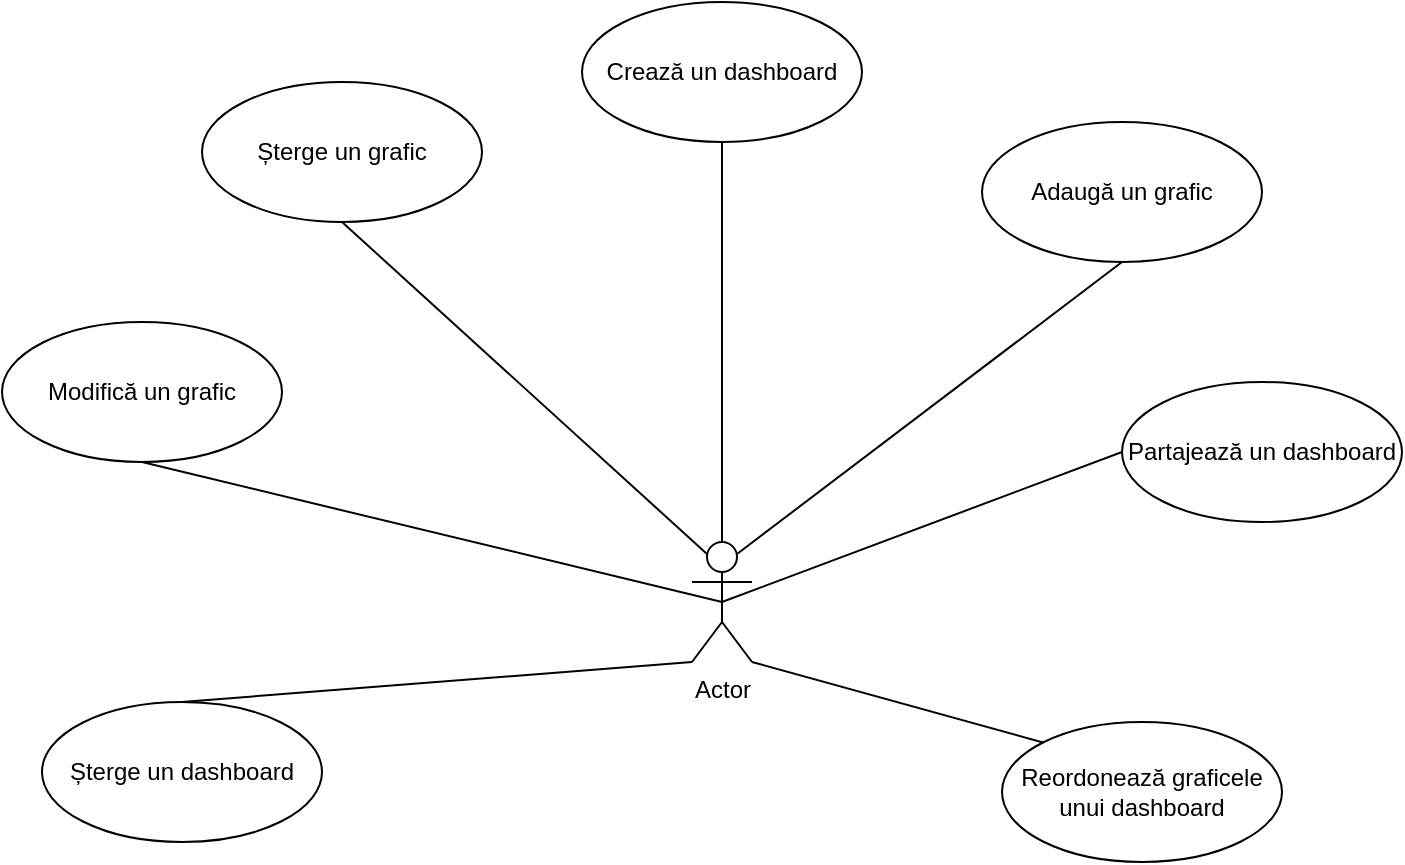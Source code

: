 <mxfile version="20.5.3" type="device"><diagram id="Vn37pvfZGr-nWzdyXNOE" name="Page-1"><mxGraphModel dx="1422" dy="794" grid="1" gridSize="10" guides="1" tooltips="1" connect="1" arrows="1" fold="1" page="1" pageScale="1" pageWidth="850" pageHeight="1100" math="0" shadow="0"><root><mxCell id="0"/><mxCell id="1" parent="0"/><mxCell id="TL7TJH9Ddk2pI5kybLQX-1" value="Actor" style="shape=umlActor;verticalLabelPosition=bottom;verticalAlign=top;html=1;outlineConnect=0;" vertex="1" parent="1"><mxGeometry x="415" y="360" width="30" height="60" as="geometry"/></mxCell><mxCell id="TL7TJH9Ddk2pI5kybLQX-2" value="Crează un dashboard" style="ellipse;whiteSpace=wrap;html=1;" vertex="1" parent="1"><mxGeometry x="360" y="90" width="140" height="70" as="geometry"/></mxCell><mxCell id="TL7TJH9Ddk2pI5kybLQX-3" value="" style="edgeStyle=none;html=1;endArrow=none;verticalAlign=bottom;rounded=0;exitX=0.5;exitY=0;exitDx=0;exitDy=0;exitPerimeter=0;entryX=0.5;entryY=1;entryDx=0;entryDy=0;" edge="1" parent="1" source="TL7TJH9Ddk2pI5kybLQX-1" target="TL7TJH9Ddk2pI5kybLQX-2"><mxGeometry width="160" relative="1" as="geometry"><mxPoint x="280" y="190" as="sourcePoint"/><mxPoint x="440" y="190" as="targetPoint"/></mxGeometry></mxCell><mxCell id="TL7TJH9Ddk2pI5kybLQX-4" value="Adaugă un grafic" style="ellipse;whiteSpace=wrap;html=1;" vertex="1" parent="1"><mxGeometry x="560" y="150" width="140" height="70" as="geometry"/></mxCell><mxCell id="TL7TJH9Ddk2pI5kybLQX-9" value="" style="edgeStyle=none;html=1;endArrow=none;verticalAlign=bottom;rounded=0;exitX=0.75;exitY=0.1;exitDx=0;exitDy=0;exitPerimeter=0;entryX=0.5;entryY=1;entryDx=0;entryDy=0;" edge="1" parent="1" source="TL7TJH9Ddk2pI5kybLQX-1" target="TL7TJH9Ddk2pI5kybLQX-4"><mxGeometry width="160" relative="1" as="geometry"><mxPoint x="550" y="230" as="sourcePoint"/><mxPoint x="710" y="230" as="targetPoint"/></mxGeometry></mxCell><mxCell id="TL7TJH9Ddk2pI5kybLQX-10" value="Modifică un grafic" style="ellipse;whiteSpace=wrap;html=1;" vertex="1" parent="1"><mxGeometry x="70" y="250" width="140" height="70" as="geometry"/></mxCell><mxCell id="TL7TJH9Ddk2pI5kybLQX-15" value="Șterge un grafic" style="ellipse;whiteSpace=wrap;html=1;" vertex="1" parent="1"><mxGeometry x="170" y="130" width="140" height="70" as="geometry"/></mxCell><mxCell id="TL7TJH9Ddk2pI5kybLQX-16" value="" style="edgeStyle=none;html=1;endArrow=none;verticalAlign=bottom;rounded=0;entryX=0.25;entryY=0.1;entryDx=0;entryDy=0;entryPerimeter=0;exitX=0.5;exitY=1;exitDx=0;exitDy=0;" edge="1" parent="1" source="TL7TJH9Ddk2pI5kybLQX-15" target="TL7TJH9Ddk2pI5kybLQX-1"><mxGeometry width="160" relative="1" as="geometry"><mxPoint x="240" y="320" as="sourcePoint"/><mxPoint x="400" y="320" as="targetPoint"/></mxGeometry></mxCell><mxCell id="TL7TJH9Ddk2pI5kybLQX-18" value="Partajează un dashboard" style="ellipse;whiteSpace=wrap;html=1;" vertex="1" parent="1"><mxGeometry x="630" y="280" width="140" height="70" as="geometry"/></mxCell><mxCell id="TL7TJH9Ddk2pI5kybLQX-19" value="" style="edgeStyle=none;html=1;endArrow=none;verticalAlign=bottom;rounded=0;exitX=0.5;exitY=0.5;exitDx=0;exitDy=0;exitPerimeter=0;entryX=0;entryY=0.5;entryDx=0;entryDy=0;" edge="1" parent="1" source="TL7TJH9Ddk2pI5kybLQX-1" target="TL7TJH9Ddk2pI5kybLQX-18"><mxGeometry width="160" relative="1" as="geometry"><mxPoint x="380" y="510" as="sourcePoint"/><mxPoint x="540" y="510" as="targetPoint"/></mxGeometry></mxCell><mxCell id="TL7TJH9Ddk2pI5kybLQX-22" value="Reordonează graficele unui dashboard" style="ellipse;whiteSpace=wrap;html=1;" vertex="1" parent="1"><mxGeometry x="570" y="450" width="140" height="70" as="geometry"/></mxCell><mxCell id="TL7TJH9Ddk2pI5kybLQX-23" value="" style="edgeStyle=none;html=1;endArrow=none;verticalAlign=bottom;rounded=0;entryX=0;entryY=0;entryDx=0;entryDy=0;exitX=1;exitY=1;exitDx=0;exitDy=0;exitPerimeter=0;" edge="1" parent="1" source="TL7TJH9Ddk2pI5kybLQX-1" target="TL7TJH9Ddk2pI5kybLQX-22"><mxGeometry width="160" relative="1" as="geometry"><mxPoint x="310" y="500" as="sourcePoint"/><mxPoint x="470" y="500" as="targetPoint"/></mxGeometry></mxCell><mxCell id="TL7TJH9Ddk2pI5kybLQX-24" value="Șterge un dashboard" style="ellipse;whiteSpace=wrap;html=1;" vertex="1" parent="1"><mxGeometry x="90" y="440" width="140" height="70" as="geometry"/></mxCell><mxCell id="TL7TJH9Ddk2pI5kybLQX-25" value="" style="edgeStyle=none;html=1;endArrow=none;verticalAlign=bottom;rounded=0;exitX=0.5;exitY=0;exitDx=0;exitDy=0;entryX=0;entryY=1;entryDx=0;entryDy=0;entryPerimeter=0;" edge="1" parent="1" source="TL7TJH9Ddk2pI5kybLQX-24" target="TL7TJH9Ddk2pI5kybLQX-1"><mxGeometry width="160" relative="1" as="geometry"><mxPoint x="150" y="450" as="sourcePoint"/><mxPoint x="310" y="450" as="targetPoint"/></mxGeometry></mxCell><mxCell id="TL7TJH9Ddk2pI5kybLQX-26" value="" style="edgeStyle=none;html=1;endArrow=none;verticalAlign=bottom;rounded=0;entryX=0.5;entryY=0.5;entryDx=0;entryDy=0;entryPerimeter=0;exitX=0.5;exitY=1;exitDx=0;exitDy=0;" edge="1" parent="1" source="TL7TJH9Ddk2pI5kybLQX-10" target="TL7TJH9Ddk2pI5kybLQX-1"><mxGeometry width="160" relative="1" as="geometry"><mxPoint x="180" y="350" as="sourcePoint"/><mxPoint x="340" y="350" as="targetPoint"/></mxGeometry></mxCell></root></mxGraphModel></diagram></mxfile>